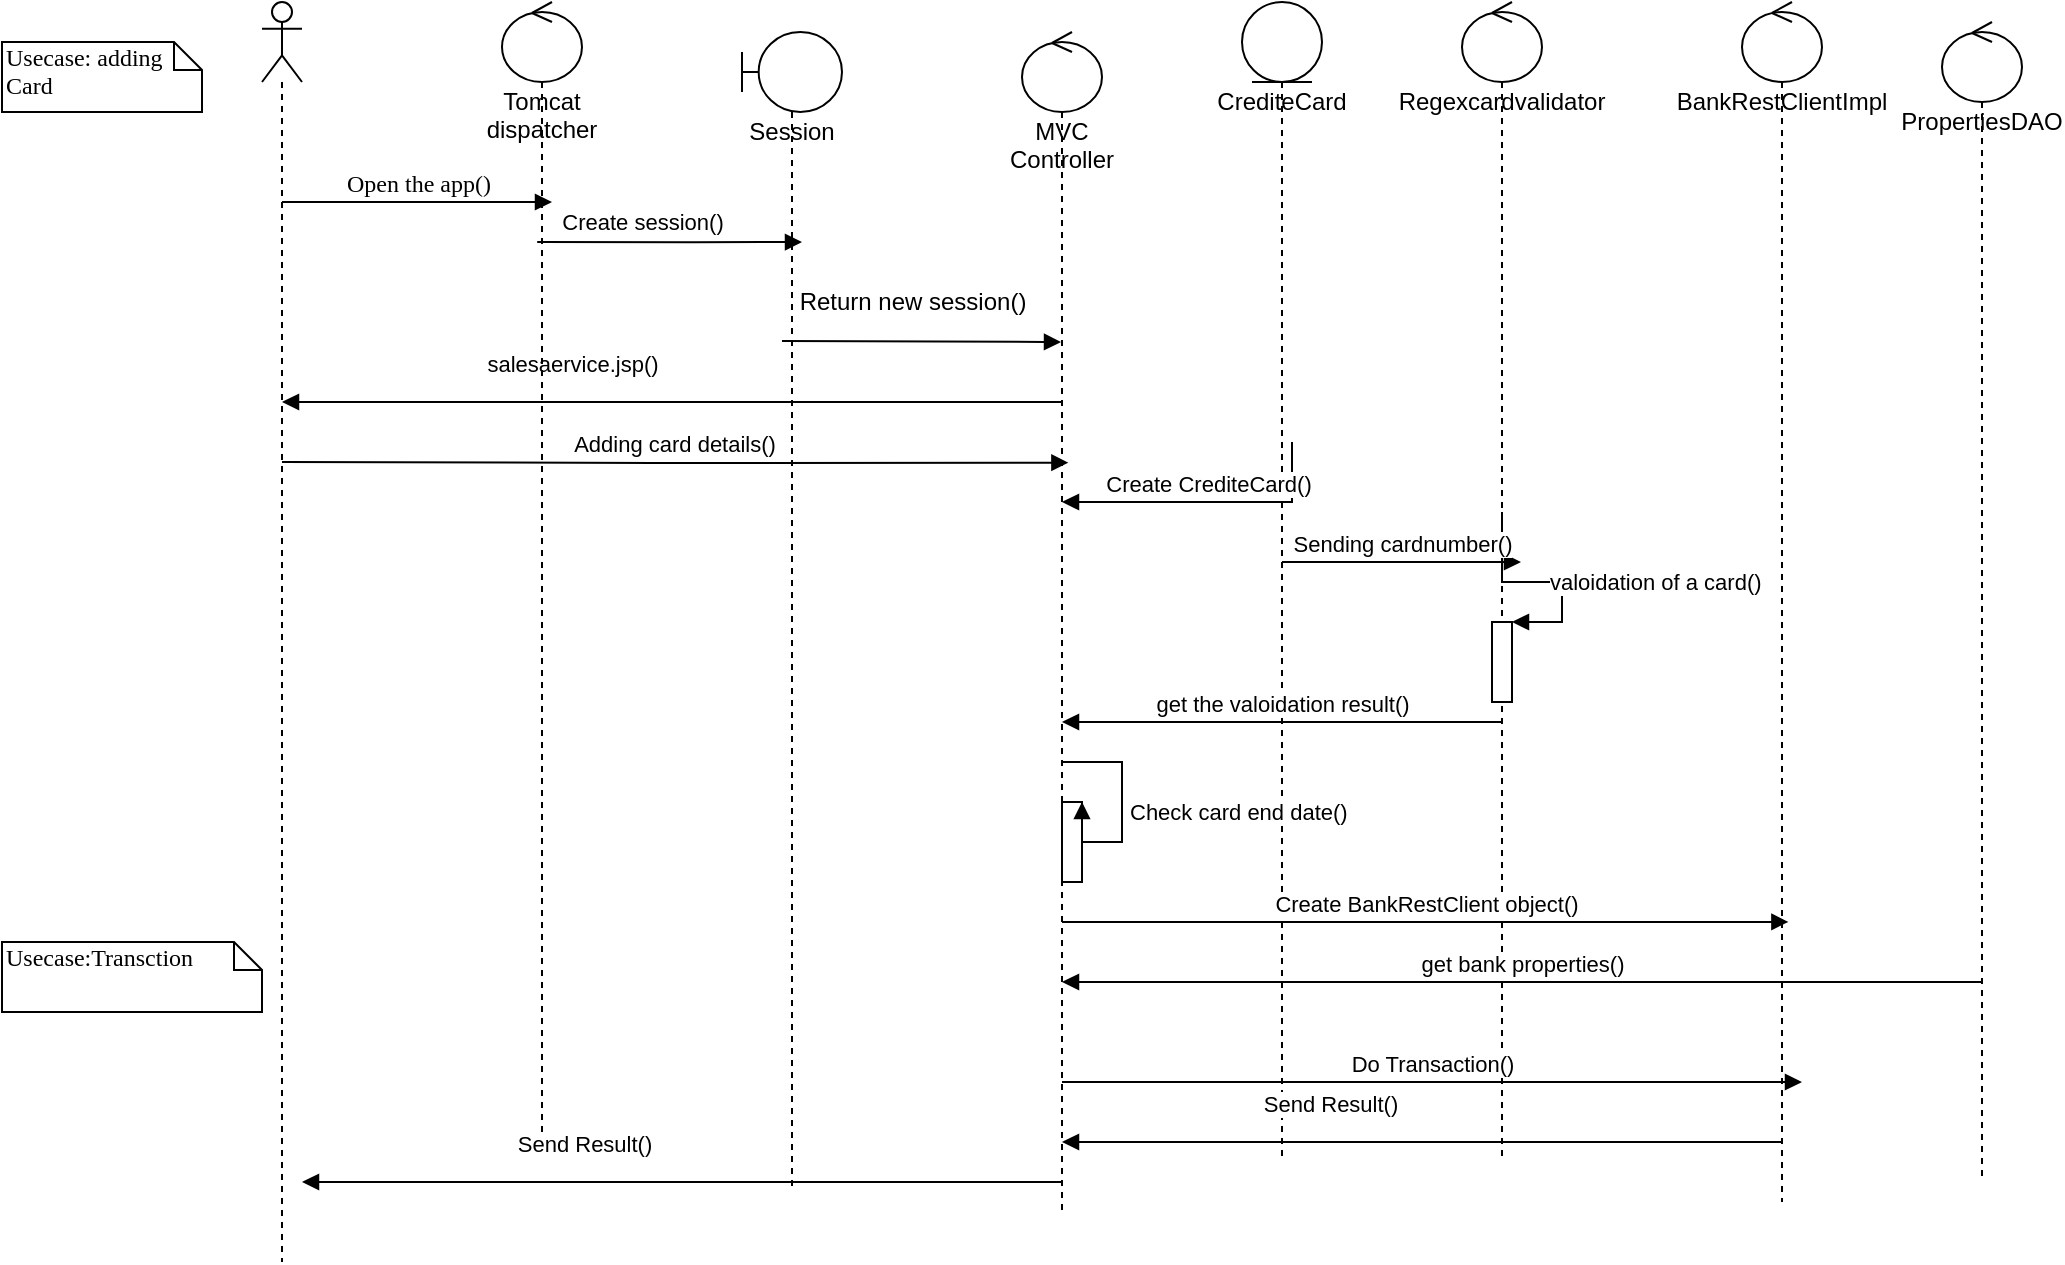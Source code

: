 <mxfile version="15.4.0" type="device"><diagram name="Page-1" id="13e1069c-82ec-6db2-03f1-153e76fe0fe0"><mxGraphModel dx="1038" dy="607" grid="1" gridSize="10" guides="1" tooltips="1" connect="1" arrows="1" fold="1" page="1" pageScale="1" pageWidth="1100" pageHeight="850" background="none" math="0" shadow="0"><root><mxCell id="0"/><mxCell id="1" parent="0"/><mxCell id="7baba1c4bc27f4b0-11" value="Open the app()" style="html=1;verticalAlign=bottom;endArrow=block;entryX=0;entryY=0;labelBackgroundColor=none;fontFamily=Verdana;fontSize=12;edgeStyle=elbowEdgeStyle;elbow=vertical;" parent="1" source="rYyYAJTYowtBKeQDaOtJ-7" edge="1"><mxGeometry relative="1" as="geometry"><mxPoint x="140" y="190" as="sourcePoint"/><mxPoint x="285" y="180" as="targetPoint"/></mxGeometry></mxCell><mxCell id="7baba1c4bc27f4b0-41" value="Usecase: adding Card" style="shape=note;whiteSpace=wrap;html=1;size=14;verticalAlign=top;align=left;spacingTop=-6;rounded=0;shadow=0;comic=0;labelBackgroundColor=none;strokeWidth=1;fontFamily=Verdana;fontSize=12" parent="1" vertex="1"><mxGeometry x="10" y="100" width="100" height="35" as="geometry"/></mxCell><mxCell id="7baba1c4bc27f4b0-46" value="Usecase:Transction" style="shape=note;whiteSpace=wrap;html=1;size=14;verticalAlign=top;align=left;spacingTop=-6;rounded=0;shadow=0;comic=0;labelBackgroundColor=none;strokeWidth=1;fontFamily=Verdana;fontSize=12" parent="1" vertex="1"><mxGeometry x="10" y="550" width="130" height="35" as="geometry"/></mxCell><mxCell id="rYyYAJTYowtBKeQDaOtJ-7" value="" style="shape=umlLifeline;participant=umlActor;perimeter=lifelinePerimeter;whiteSpace=wrap;html=1;container=1;collapsible=0;recursiveResize=0;verticalAlign=top;spacingTop=36;outlineConnect=0;" parent="1" vertex="1"><mxGeometry x="140" y="80" width="20" height="630" as="geometry"/></mxCell><mxCell id="rYyYAJTYowtBKeQDaOtJ-56" value="Adding card details()" style="html=1;verticalAlign=bottom;endArrow=block;rounded=0;edgeStyle=orthogonalEdgeStyle;entryX=0.58;entryY=0.365;entryDx=0;entryDy=0;entryPerimeter=0;" parent="rYyYAJTYowtBKeQDaOtJ-7" target="rYyYAJTYowtBKeQDaOtJ-53" edge="1"><mxGeometry width="80" relative="1" as="geometry"><mxPoint x="10" y="230" as="sourcePoint"/><mxPoint x="90" y="230" as="targetPoint"/></mxGeometry></mxCell><mxCell id="rYyYAJTYowtBKeQDaOtJ-15" value="Session" style="shape=umlLifeline;participant=umlBoundary;perimeter=lifelinePerimeter;whiteSpace=wrap;html=1;container=1;collapsible=0;recursiveResize=0;verticalAlign=top;spacingTop=36;outlineConnect=0;" parent="1" vertex="1"><mxGeometry x="380" y="95" width="50" height="580" as="geometry"/></mxCell><mxCell id="rYyYAJTYowtBKeQDaOtJ-20" value="" style="endArrow=block;endFill=1;html=1;edgeStyle=orthogonalEdgeStyle;align=left;verticalAlign=top;rounded=0;exitX=0.44;exitY=0.207;exitDx=0;exitDy=0;exitPerimeter=0;" parent="1" source="rYyYAJTYowtBKeQDaOtJ-52" edge="1"><mxGeometry x="-1" relative="1" as="geometry"><mxPoint x="290" y="200" as="sourcePoint"/><mxPoint x="410" y="200" as="targetPoint"/></mxGeometry></mxCell><mxCell id="rYyYAJTYowtBKeQDaOtJ-24" value="Create session()" style="edgeLabel;html=1;align=center;verticalAlign=middle;resizable=0;points=[];" parent="rYyYAJTYowtBKeQDaOtJ-20" vertex="1" connectable="0"><mxGeometry x="-0.211" y="5" relative="1" as="geometry"><mxPoint y="-5" as="offset"/></mxGeometry></mxCell><mxCell id="rYyYAJTYowtBKeQDaOtJ-28" value="" style="html=1;verticalAlign=bottom;endArrow=block;labelBackgroundColor=none;fontFamily=Verdana;fontSize=12;edgeStyle=elbowEdgeStyle;elbow=vertical;" parent="1" target="rYyYAJTYowtBKeQDaOtJ-53" edge="1"><mxGeometry x="-1" y="-121" relative="1" as="geometry"><mxPoint x="400" y="249.5" as="sourcePoint"/><mxPoint x="550" y="250" as="targetPoint"/><Array as="points"><mxPoint x="370" y="250"/></Array><mxPoint x="110" y="71" as="offset"/></mxGeometry></mxCell><mxCell id="rYyYAJTYowtBKeQDaOtJ-31" value="CrediteCard" style="shape=umlLifeline;participant=umlEntity;perimeter=lifelinePerimeter;whiteSpace=wrap;html=1;container=1;collapsible=0;recursiveResize=0;verticalAlign=top;spacingTop=36;outlineConnect=0;" parent="1" vertex="1"><mxGeometry x="630" y="80" width="40" height="580" as="geometry"/></mxCell><mxCell id="rYyYAJTYowtBKeQDaOtJ-38" value="Create CrediteCard()" style="html=1;verticalAlign=bottom;endArrow=block;rounded=0;edgeStyle=orthogonalEdgeStyle;" parent="rYyYAJTYowtBKeQDaOtJ-31" target="rYyYAJTYowtBKeQDaOtJ-53" edge="1"><mxGeometry width="80" relative="1" as="geometry"><mxPoint x="25" y="220" as="sourcePoint"/><mxPoint x="-255" y="220" as="targetPoint"/><Array as="points"><mxPoint x="25" y="250"/></Array></mxGeometry></mxCell><mxCell id="rYyYAJTYowtBKeQDaOtJ-36" value="salesaervice.jsp()" style="html=1;verticalAlign=bottom;endArrow=block;rounded=0;edgeStyle=orthogonalEdgeStyle;" parent="1" source="rYyYAJTYowtBKeQDaOtJ-53" edge="1"><mxGeometry x="0.262" y="-10" width="80" relative="1" as="geometry"><mxPoint x="170" y="300" as="sourcePoint"/><mxPoint x="150" y="280" as="targetPoint"/><Array as="points"><mxPoint x="480" y="280"/><mxPoint x="480" y="280"/></Array><mxPoint x="1" as="offset"/></mxGeometry></mxCell><mxCell id="rYyYAJTYowtBKeQDaOtJ-40" value="Regexcardvalidator" style="shape=umlLifeline;participant=umlControl;perimeter=lifelinePerimeter;whiteSpace=wrap;html=1;container=1;collapsible=0;recursiveResize=0;verticalAlign=top;spacingTop=36;outlineConnect=0;" parent="1" vertex="1"><mxGeometry x="740" y="80" width="40" height="580" as="geometry"/></mxCell><mxCell id="rYyYAJTYowtBKeQDaOtJ-42" value="" style="html=1;points=[];perimeter=orthogonalPerimeter;" parent="rYyYAJTYowtBKeQDaOtJ-40" vertex="1"><mxGeometry x="15" y="310" width="10" height="40" as="geometry"/></mxCell><mxCell id="rYyYAJTYowtBKeQDaOtJ-43" value="valoidation of a card()" style="edgeStyle=orthogonalEdgeStyle;html=1;align=left;spacingLeft=2;endArrow=block;rounded=0;entryX=1;entryY=0;" parent="rYyYAJTYowtBKeQDaOtJ-40" target="rYyYAJTYowtBKeQDaOtJ-42" edge="1"><mxGeometry relative="1" as="geometry"><mxPoint x="20" y="255" as="sourcePoint"/><Array as="points"><mxPoint x="20" y="290"/><mxPoint x="50" y="290"/><mxPoint x="50" y="310"/></Array></mxGeometry></mxCell><mxCell id="rYyYAJTYowtBKeQDaOtJ-52" value="Tomcat dispatcher" style="shape=umlLifeline;participant=umlControl;perimeter=lifelinePerimeter;whiteSpace=wrap;html=1;container=1;collapsible=0;recursiveResize=0;verticalAlign=top;spacingTop=36;outlineConnect=0;" parent="1" vertex="1"><mxGeometry x="260" y="80" width="40" height="580" as="geometry"/></mxCell><mxCell id="rYyYAJTYowtBKeQDaOtJ-53" value="MVC Controller" style="shape=umlLifeline;participant=umlControl;perimeter=lifelinePerimeter;whiteSpace=wrap;html=1;container=1;collapsible=0;recursiveResize=0;verticalAlign=top;spacingTop=36;outlineConnect=0;" parent="1" vertex="1"><mxGeometry x="520" y="95" width="40" height="590" as="geometry"/></mxCell><mxCell id="rYyYAJTYowtBKeQDaOtJ-54" value="" style="html=1;points=[];perimeter=orthogonalPerimeter;" parent="rYyYAJTYowtBKeQDaOtJ-53" vertex="1"><mxGeometry x="20" y="385" width="10" height="40" as="geometry"/></mxCell><mxCell id="rYyYAJTYowtBKeQDaOtJ-55" value="Check card end date()" style="edgeStyle=orthogonalEdgeStyle;html=1;align=left;spacingLeft=2;endArrow=block;rounded=0;entryX=1;entryY=0;" parent="rYyYAJTYowtBKeQDaOtJ-53" source="rYyYAJTYowtBKeQDaOtJ-53" target="rYyYAJTYowtBKeQDaOtJ-54" edge="1"><mxGeometry relative="1" as="geometry"><mxPoint x="15" y="350" as="sourcePoint"/><Array as="points"><mxPoint x="50" y="365"/><mxPoint x="50" y="405"/><mxPoint x="30" y="405"/></Array></mxGeometry></mxCell><mxCell id="rYyYAJTYowtBKeQDaOtJ-48" value="get the valoidation result()" style="html=1;verticalAlign=bottom;endArrow=block;rounded=0;edgeStyle=orthogonalEdgeStyle;" parent="1" source="rYyYAJTYowtBKeQDaOtJ-40" target="rYyYAJTYowtBKeQDaOtJ-53" edge="1"><mxGeometry width="80" relative="1" as="geometry"><mxPoint x="790" y="440" as="sourcePoint"/><mxPoint x="430" y="440" as="targetPoint"/><Array as="points"><mxPoint x="620" y="440"/><mxPoint x="620" y="440"/></Array></mxGeometry></mxCell><mxCell id="rYyYAJTYowtBKeQDaOtJ-29" value="Return new session()" style="text;html=1;align=center;verticalAlign=middle;resizable=0;points=[];autosize=1;strokeColor=none;fillColor=none;" parent="1" vertex="1"><mxGeometry x="400" y="220" width="130" height="20" as="geometry"/></mxCell><mxCell id="rYyYAJTYowtBKeQDaOtJ-57" value="BankRestClientImpl" style="shape=umlLifeline;participant=umlControl;perimeter=lifelinePerimeter;whiteSpace=wrap;html=1;container=1;collapsible=0;recursiveResize=0;verticalAlign=top;spacingTop=36;outlineConnect=0;" parent="1" vertex="1"><mxGeometry x="880" y="80" width="40" height="600" as="geometry"/></mxCell><mxCell id="rYyYAJTYowtBKeQDaOtJ-59" value="Create BankRestClient object()" style="html=1;verticalAlign=bottom;endArrow=block;rounded=0;edgeStyle=orthogonalEdgeStyle;entryX=0.58;entryY=0.365;entryDx=0;entryDy=0;entryPerimeter=0;" parent="rYyYAJTYowtBKeQDaOtJ-57" edge="1"><mxGeometry width="80" relative="1" as="geometry"><mxPoint x="-340" y="460" as="sourcePoint"/><mxPoint x="23.2" y="459.95" as="targetPoint"/><Array as="points"><mxPoint x="-80" y="460"/><mxPoint x="-80" y="460"/></Array></mxGeometry></mxCell><mxCell id="rYyYAJTYowtBKeQDaOtJ-60" value="PropertiesDAO" style="shape=umlLifeline;participant=umlControl;perimeter=lifelinePerimeter;whiteSpace=wrap;html=1;container=1;collapsible=0;recursiveResize=0;verticalAlign=top;spacingTop=36;outlineConnect=0;" parent="1" vertex="1"><mxGeometry x="980" y="90" width="40" height="580" as="geometry"/></mxCell><mxCell id="rYyYAJTYowtBKeQDaOtJ-61" value="get bank properties()" style="html=1;verticalAlign=bottom;endArrow=block;rounded=0;edgeStyle=orthogonalEdgeStyle;" parent="1" edge="1"><mxGeometry width="80" relative="1" as="geometry"><mxPoint x="1000" y="570" as="sourcePoint"/><mxPoint x="540" y="570" as="targetPoint"/></mxGeometry></mxCell><mxCell id="rYyYAJTYowtBKeQDaOtJ-66" value="Do Transaction()" style="html=1;verticalAlign=bottom;endArrow=block;rounded=0;edgeStyle=orthogonalEdgeStyle;" parent="1" edge="1"><mxGeometry width="80" relative="1" as="geometry"><mxPoint x="540" y="620" as="sourcePoint"/><mxPoint x="910" y="620" as="targetPoint"/></mxGeometry></mxCell><mxCell id="rYyYAJTYowtBKeQDaOtJ-67" value="Send Result()" style="html=1;verticalAlign=bottom;endArrow=block;rounded=0;edgeStyle=orthogonalEdgeStyle;" parent="1" edge="1"><mxGeometry x="0.262" y="-10" width="80" relative="1" as="geometry"><mxPoint x="900" y="650" as="sourcePoint"/><mxPoint x="540" y="650" as="targetPoint"/><Array as="points"><mxPoint x="870" y="650"/><mxPoint x="870" y="650"/></Array><mxPoint x="1" as="offset"/></mxGeometry></mxCell><mxCell id="rYyYAJTYowtBKeQDaOtJ-68" value="Send Result()" style="html=1;verticalAlign=bottom;endArrow=block;rounded=0;edgeStyle=orthogonalEdgeStyle;" parent="1" edge="1"><mxGeometry x="0.262" y="-10" width="80" relative="1" as="geometry"><mxPoint x="540" y="670" as="sourcePoint"/><mxPoint x="160" y="670" as="targetPoint"/><Array as="points"><mxPoint x="490" y="670"/><mxPoint x="490" y="670"/></Array><mxPoint x="1" as="offset"/></mxGeometry></mxCell><mxCell id="NAooq8ffUAjPVLVmAqD6-1" value="Sending cardnumber()" style="html=1;verticalAlign=bottom;endArrow=block;rounded=0;edgeStyle=orthogonalEdgeStyle;" edge="1" parent="1" source="rYyYAJTYowtBKeQDaOtJ-31"><mxGeometry width="80" relative="1" as="geometry"><mxPoint x="665" y="360" as="sourcePoint"/><mxPoint x="769.5" y="360" as="targetPoint"/><Array as="points"><mxPoint x="680" y="360"/><mxPoint x="680" y="360"/></Array></mxGeometry></mxCell></root></mxGraphModel></diagram></mxfile>